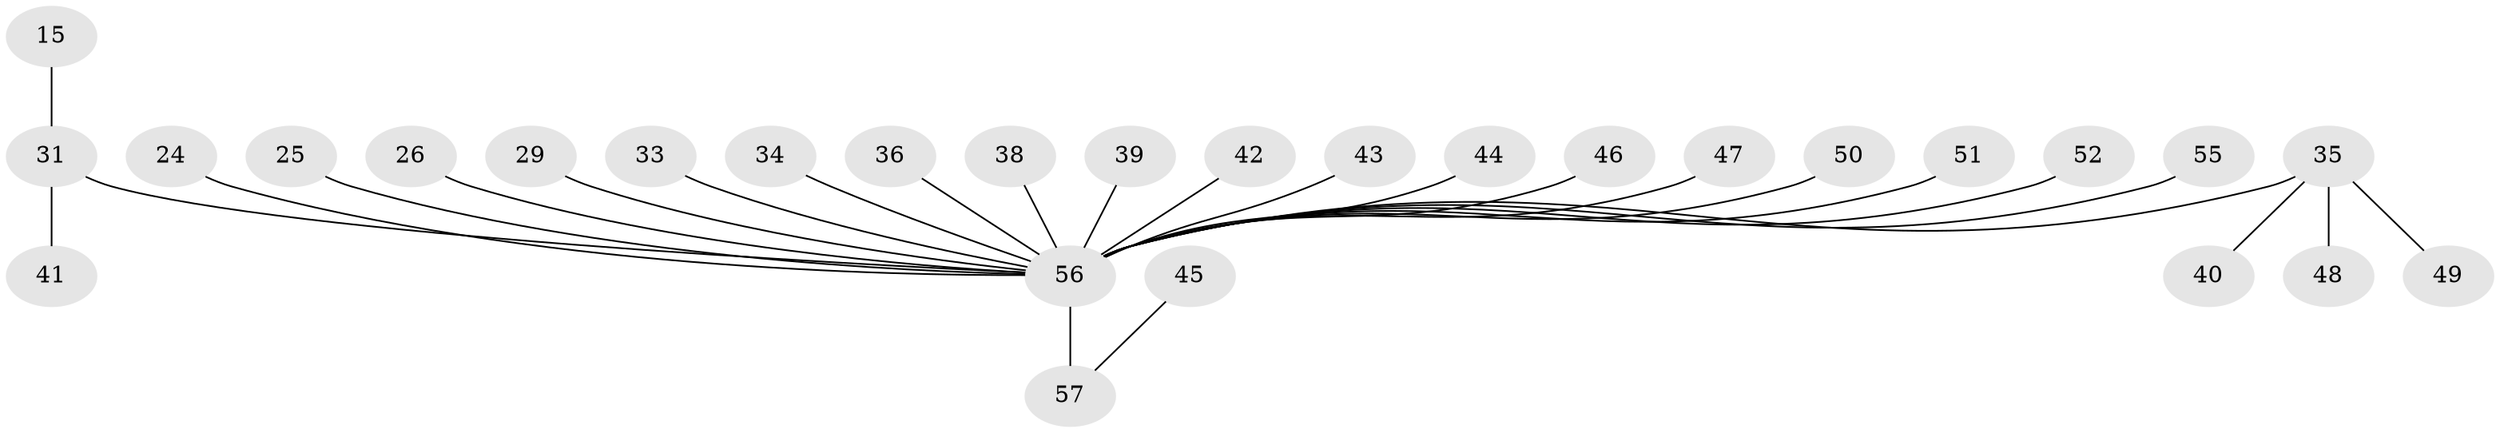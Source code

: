// original degree distribution, {9: 0.017543859649122806, 8: 0.03508771929824561, 2: 0.14035087719298245, 1: 0.6842105263157895, 5: 0.03508771929824561, 16: 0.017543859649122806, 3: 0.03508771929824561, 6: 0.017543859649122806, 4: 0.017543859649122806}
// Generated by graph-tools (version 1.1) at 2025/48/03/09/25 04:48:30]
// undirected, 28 vertices, 27 edges
graph export_dot {
graph [start="1"]
  node [color=gray90,style=filled];
  15;
  24;
  25;
  26;
  29;
  31 [super="+5"];
  33;
  34;
  35 [super="+7+14+28"];
  36;
  38;
  39;
  40;
  41;
  42;
  43;
  44;
  45;
  46;
  47;
  48;
  49;
  50 [super="+30"];
  51 [super="+9+27"];
  52;
  55;
  56 [super="+18+53+19+32+4+11+17+20+21+22+23"];
  57 [super="+12+54"];
  15 -- 31;
  24 -- 56;
  25 -- 56;
  26 -- 56 [weight=2];
  29 -- 56;
  31 -- 41;
  31 -- 56 [weight=3];
  33 -- 56;
  34 -- 56;
  35 -- 40;
  35 -- 48;
  35 -- 49;
  35 -- 56 [weight=2];
  36 -- 56;
  38 -- 56;
  39 -- 56;
  42 -- 56;
  43 -- 56;
  44 -- 56;
  45 -- 57;
  46 -- 56;
  47 -- 56;
  50 -- 56;
  51 -- 56;
  52 -- 56;
  55 -- 56;
  56 -- 57 [weight=2];
}
